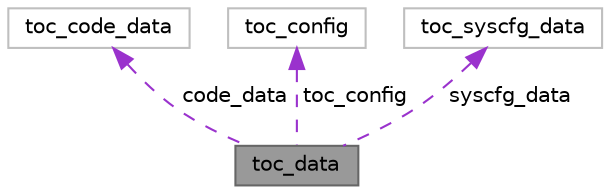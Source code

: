 digraph "toc_data"
{
 // LATEX_PDF_SIZE
  bgcolor="transparent";
  edge [fontname=Helvetica,fontsize=10,labelfontname=Helvetica,labelfontsize=10];
  node [fontname=Helvetica,fontsize=10,shape=box,height=0.2,width=0.4];
  Node1 [label="toc_data",height=0.2,width=0.4,color="gray40", fillcolor="grey60", style="filled", fontcolor="black",tooltip=" "];
  Node2 -> Node1 [dir="back",color="darkorchid3",style="dashed",label=" code_data" ];
  Node2 [label="toc_code_data",height=0.2,width=0.4,color="grey75", fillcolor="white", style="filled",URL="$structtoc__code__data.html",tooltip=" "];
  Node3 -> Node1 [dir="back",color="darkorchid3",style="dashed",label=" toc_config" ];
  Node3 [label="toc_config",height=0.2,width=0.4,color="grey75", fillcolor="white", style="filled",URL="$structtoc__config.html",tooltip=" "];
  Node4 -> Node1 [dir="back",color="darkorchid3",style="dashed",label=" syscfg_data" ];
  Node4 [label="toc_syscfg_data",height=0.2,width=0.4,color="grey75", fillcolor="white", style="filled",URL="$structtoc__syscfg__data.html",tooltip=" "];
}
